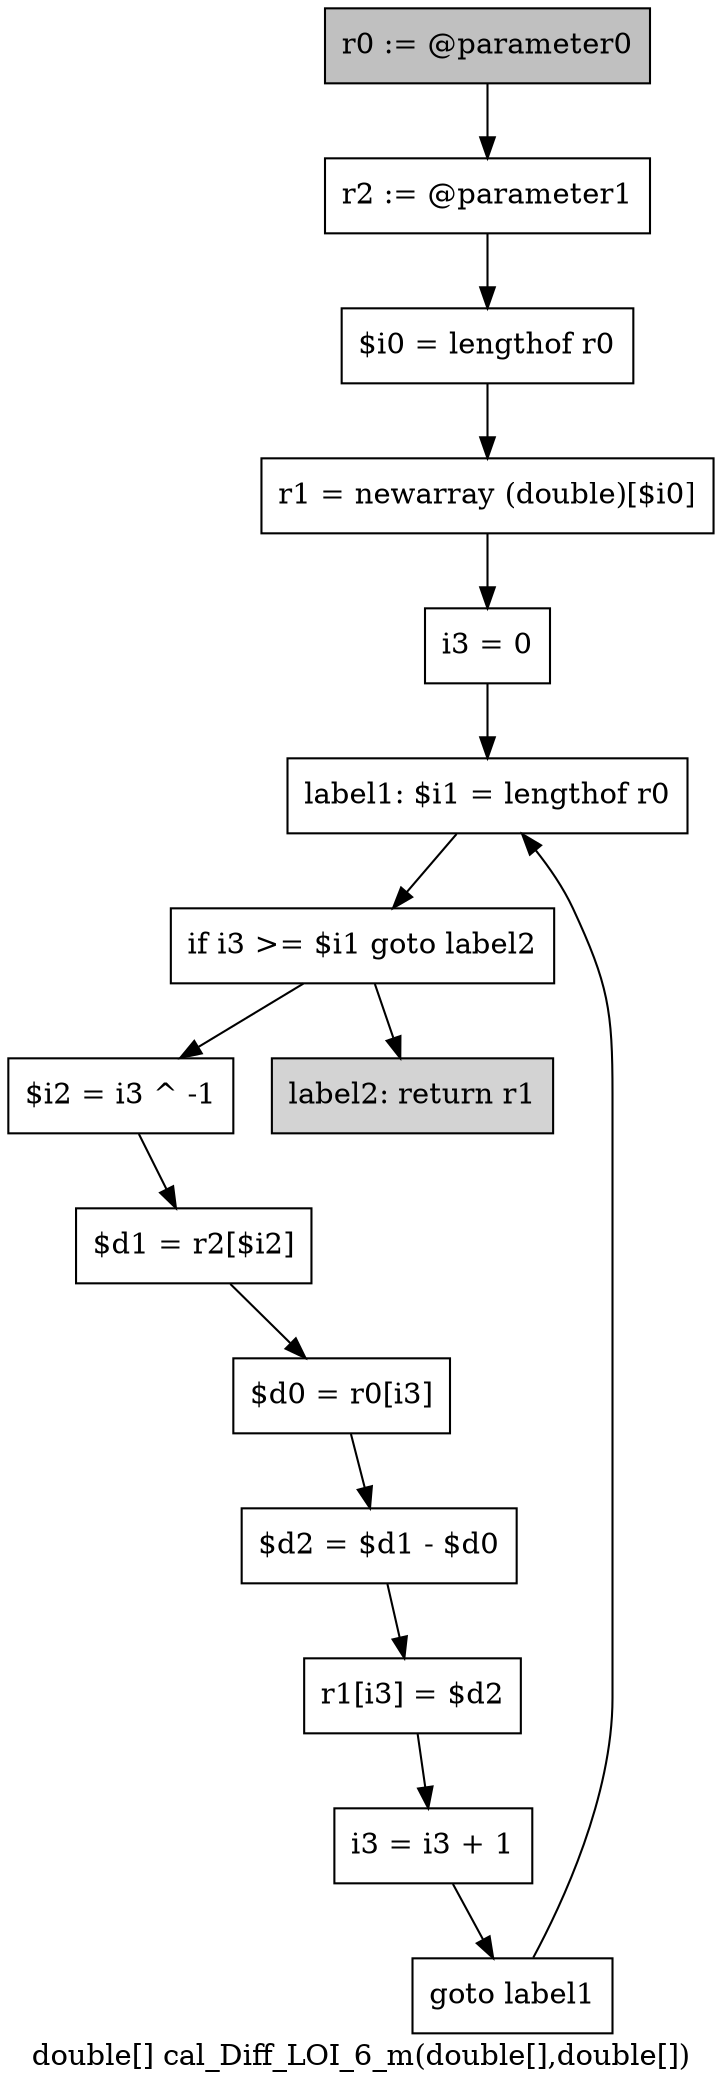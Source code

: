 digraph "double[] cal_Diff_LOI_6_m(double[],double[])" {
    label="double[] cal_Diff_LOI_6_m(double[],double[])";
    node [shape=box];
    "0" [style=filled,fillcolor=gray,label="r0 := @parameter0",];
    "1" [label="r2 := @parameter1",];
    "0"->"1";
    "2" [label="$i0 = lengthof r0",];
    "1"->"2";
    "3" [label="r1 = newarray (double)[$i0]",];
    "2"->"3";
    "4" [label="i3 = 0",];
    "3"->"4";
    "5" [label="label1: $i1 = lengthof r0",];
    "4"->"5";
    "6" [label="if i3 >= $i1 goto label2",];
    "5"->"6";
    "7" [label="$i2 = i3 ^ -1",];
    "6"->"7";
    "14" [style=filled,fillcolor=lightgray,label="label2: return r1",];
    "6"->"14";
    "8" [label="$d1 = r2[$i2]",];
    "7"->"8";
    "9" [label="$d0 = r0[i3]",];
    "8"->"9";
    "10" [label="$d2 = $d1 - $d0",];
    "9"->"10";
    "11" [label="r1[i3] = $d2",];
    "10"->"11";
    "12" [label="i3 = i3 + 1",];
    "11"->"12";
    "13" [label="goto label1",];
    "12"->"13";
    "13"->"5";
}
